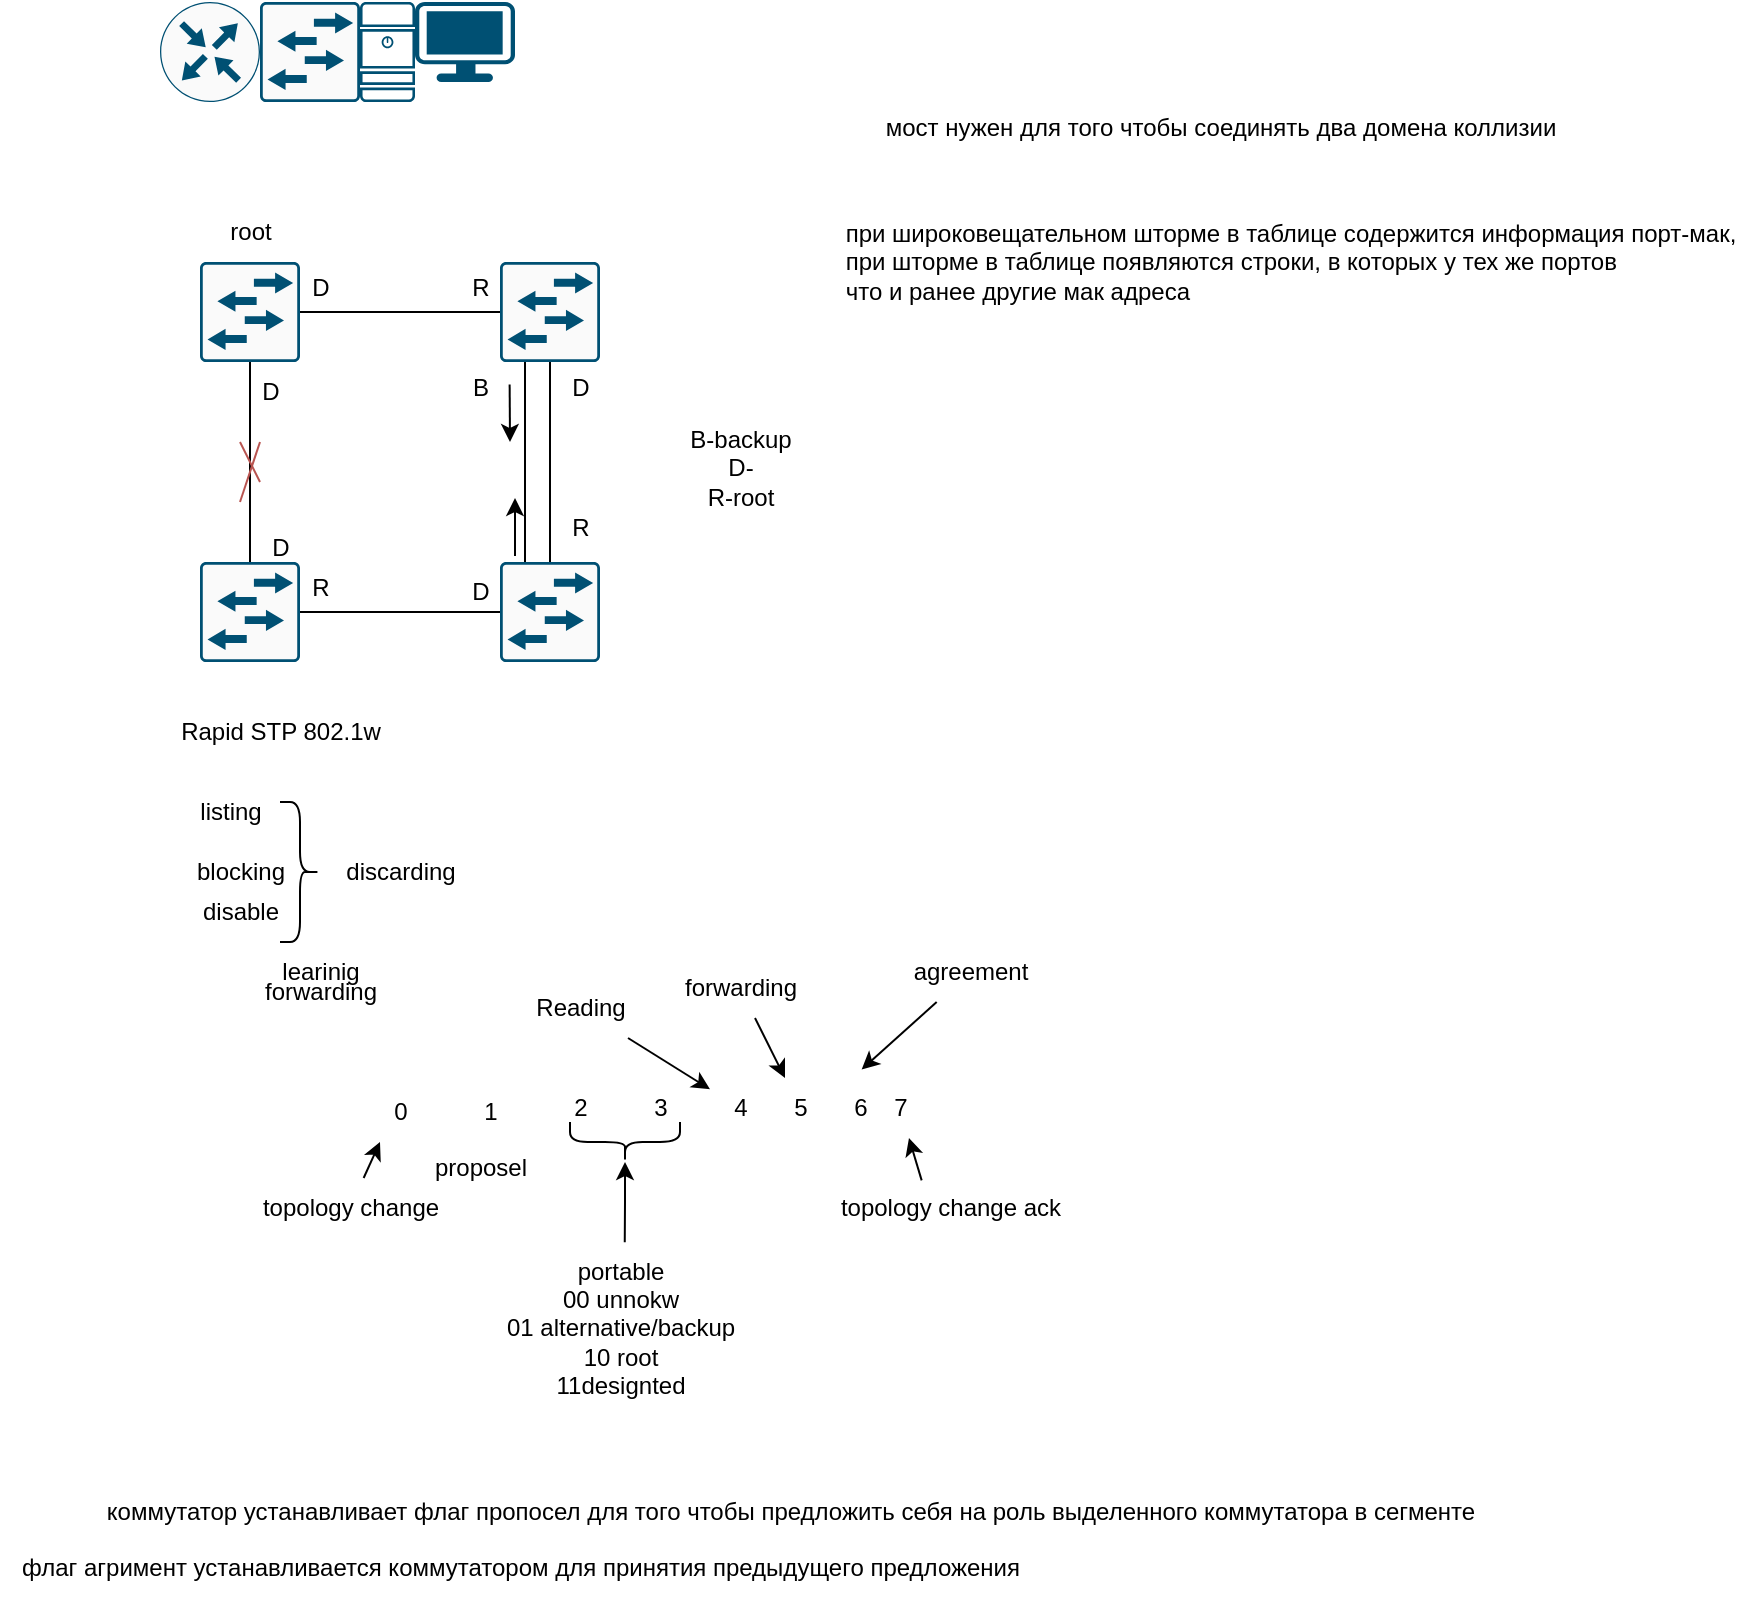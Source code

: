 <mxfile version="22.1.3" type="github">
  <diagram name="Страница — 1" id="bqJmBB0gZ_44gdi1FFws">
    <mxGraphModel dx="1498" dy="363" grid="1" gridSize="10" guides="1" tooltips="1" connect="1" arrows="1" fold="1" page="1" pageScale="1" pageWidth="827" pageHeight="1169" math="0" shadow="0">
      <root>
        <mxCell id="0" />
        <mxCell id="1" parent="0" />
        <mxCell id="WW0WbfJ_ieBSRPUJEqtf-1" value="" style="sketch=0;points=[[0.015,0.015,0],[0.985,0.015,0],[0.985,0.985,0],[0.015,0.985,0],[0.25,0,0],[0.5,0,0],[0.75,0,0],[1,0.25,0],[1,0.5,0],[1,0.75,0],[0.75,1,0],[0.5,1,0],[0.25,1,0],[0,0.75,0],[0,0.5,0],[0,0.25,0]];verticalLabelPosition=bottom;html=1;verticalAlign=top;aspect=fixed;align=center;pointerEvents=1;shape=mxgraph.cisco19.rect;prIcon=l2_switch;fillColor=#FAFAFA;strokeColor=#005073;" vertex="1" parent="1">
          <mxGeometry x="50" width="50" height="50" as="geometry" />
        </mxCell>
        <mxCell id="WW0WbfJ_ieBSRPUJEqtf-2" value="" style="sketch=0;points=[[0.5,0,0],[1,0.5,0],[0.5,1,0],[0,0.5,0],[0.145,0.145,0],[0.856,0.145,0],[0.855,0.856,0],[0.145,0.855,0]];verticalLabelPosition=bottom;html=1;verticalAlign=top;aspect=fixed;align=center;pointerEvents=1;shape=mxgraph.cisco19.rect;prIcon=router;fillColor=#FAFAFA;strokeColor=#005073;" vertex="1" parent="1">
          <mxGeometry width="50" height="50" as="geometry" />
        </mxCell>
        <mxCell id="WW0WbfJ_ieBSRPUJEqtf-3" value="" style="sketch=0;points=[[0.015,0.015,0],[0.985,0.015,0],[0.985,0.985,0],[0.015,0.985,0],[0.25,0,0],[0.5,0,0],[0.75,0,0],[1,0.25,0],[1,0.5,0],[1,0.75,0],[0.75,1,0],[0.5,1,0],[0.25,1,0],[0,0.75,0],[0,0.5,0],[0,0.25,0]];verticalLabelPosition=bottom;html=1;verticalAlign=top;aspect=fixed;align=center;pointerEvents=1;shape=mxgraph.cisco19.server;fillColor=#005073;strokeColor=none;" vertex="1" parent="1">
          <mxGeometry x="100" width="27.5" height="50" as="geometry" />
        </mxCell>
        <mxCell id="WW0WbfJ_ieBSRPUJEqtf-4" value="" style="points=[[0.03,0.03,0],[0.5,0,0],[0.97,0.03,0],[1,0.4,0],[0.97,0.745,0],[0.5,1,0],[0.03,0.745,0],[0,0.4,0]];verticalLabelPosition=bottom;sketch=0;html=1;verticalAlign=top;aspect=fixed;align=center;pointerEvents=1;shape=mxgraph.cisco19.workstation;fillColor=#005073;strokeColor=none;" vertex="1" parent="1">
          <mxGeometry x="127.5" width="50" height="40" as="geometry" />
        </mxCell>
        <mxCell id="WW0WbfJ_ieBSRPUJEqtf-5" value="" style="sketch=0;points=[[0.015,0.015,0],[0.985,0.015,0],[0.985,0.985,0],[0.015,0.985,0],[0.25,0,0],[0.5,0,0],[0.75,0,0],[1,0.25,0],[1,0.5,0],[1,0.75,0],[0.75,1,0],[0.5,1,0],[0.25,1,0],[0,0.75,0],[0,0.5,0],[0,0.25,0]];verticalLabelPosition=bottom;html=1;verticalAlign=top;aspect=fixed;align=center;pointerEvents=1;shape=mxgraph.cisco19.rect;prIcon=l2_switch;fillColor=#FAFAFA;strokeColor=#005073;" vertex="1" parent="1">
          <mxGeometry x="170" y="280" width="50" height="50" as="geometry" />
        </mxCell>
        <mxCell id="WW0WbfJ_ieBSRPUJEqtf-6" value="" style="sketch=0;points=[[0.015,0.015,0],[0.985,0.015,0],[0.985,0.985,0],[0.015,0.985,0],[0.25,0,0],[0.5,0,0],[0.75,0,0],[1,0.25,0],[1,0.5,0],[1,0.75,0],[0.75,1,0],[0.5,1,0],[0.25,1,0],[0,0.75,0],[0,0.5,0],[0,0.25,0]];verticalLabelPosition=bottom;html=1;verticalAlign=top;aspect=fixed;align=center;pointerEvents=1;shape=mxgraph.cisco19.rect;prIcon=l2_switch;fillColor=#FAFAFA;strokeColor=#005073;" vertex="1" parent="1">
          <mxGeometry x="20" y="280" width="50" height="50" as="geometry" />
        </mxCell>
        <mxCell id="WW0WbfJ_ieBSRPUJEqtf-7" value="" style="sketch=0;points=[[0.015,0.015,0],[0.985,0.015,0],[0.985,0.985,0],[0.015,0.985,0],[0.25,0,0],[0.5,0,0],[0.75,0,0],[1,0.25,0],[1,0.5,0],[1,0.75,0],[0.75,1,0],[0.5,1,0],[0.25,1,0],[0,0.75,0],[0,0.5,0],[0,0.25,0]];verticalLabelPosition=bottom;html=1;verticalAlign=top;aspect=fixed;align=center;pointerEvents=1;shape=mxgraph.cisco19.rect;prIcon=l2_switch;fillColor=#FAFAFA;strokeColor=#005073;" vertex="1" parent="1">
          <mxGeometry x="170" y="130" width="50" height="50" as="geometry" />
        </mxCell>
        <mxCell id="WW0WbfJ_ieBSRPUJEqtf-8" value="" style="sketch=0;points=[[0.015,0.015,0],[0.985,0.015,0],[0.985,0.985,0],[0.015,0.985,0],[0.25,0,0],[0.5,0,0],[0.75,0,0],[1,0.25,0],[1,0.5,0],[1,0.75,0],[0.75,1,0],[0.5,1,0],[0.25,1,0],[0,0.75,0],[0,0.5,0],[0,0.25,0]];verticalLabelPosition=bottom;html=1;verticalAlign=top;aspect=fixed;align=center;pointerEvents=1;shape=mxgraph.cisco19.rect;prIcon=l2_switch;fillColor=#FAFAFA;strokeColor=#005073;" vertex="1" parent="1">
          <mxGeometry x="20" y="130" width="50" height="50" as="geometry" />
        </mxCell>
        <mxCell id="WW0WbfJ_ieBSRPUJEqtf-11" style="edgeStyle=orthogonalEdgeStyle;rounded=0;orthogonalLoop=1;jettySize=auto;html=1;entryX=0;entryY=0.5;entryDx=0;entryDy=0;entryPerimeter=0;endArrow=none;endFill=0;" edge="1" parent="1" source="WW0WbfJ_ieBSRPUJEqtf-8" target="WW0WbfJ_ieBSRPUJEqtf-7">
          <mxGeometry relative="1" as="geometry" />
        </mxCell>
        <mxCell id="WW0WbfJ_ieBSRPUJEqtf-12" style="edgeStyle=orthogonalEdgeStyle;rounded=0;orthogonalLoop=1;jettySize=auto;html=1;entryX=0.5;entryY=0;entryDx=0;entryDy=0;entryPerimeter=0;endArrow=none;endFill=0;" edge="1" parent="1" source="WW0WbfJ_ieBSRPUJEqtf-7" target="WW0WbfJ_ieBSRPUJEqtf-5">
          <mxGeometry relative="1" as="geometry" />
        </mxCell>
        <mxCell id="WW0WbfJ_ieBSRPUJEqtf-13" style="edgeStyle=orthogonalEdgeStyle;rounded=0;orthogonalLoop=1;jettySize=auto;html=1;entryX=0.5;entryY=0;entryDx=0;entryDy=0;entryPerimeter=0;endArrow=none;endFill=0;" edge="1" parent="1" source="WW0WbfJ_ieBSRPUJEqtf-8" target="WW0WbfJ_ieBSRPUJEqtf-6">
          <mxGeometry relative="1" as="geometry" />
        </mxCell>
        <mxCell id="WW0WbfJ_ieBSRPUJEqtf-14" style="edgeStyle=orthogonalEdgeStyle;rounded=0;orthogonalLoop=1;jettySize=auto;html=1;entryX=0;entryY=0.5;entryDx=0;entryDy=0;entryPerimeter=0;endArrow=none;endFill=0;" edge="1" parent="1" source="WW0WbfJ_ieBSRPUJEqtf-6" target="WW0WbfJ_ieBSRPUJEqtf-5">
          <mxGeometry relative="1" as="geometry" />
        </mxCell>
        <mxCell id="WW0WbfJ_ieBSRPUJEqtf-15" value="мост нужен для того чтобы соединять два домена коллизии" style="text;html=1;align=center;verticalAlign=middle;resizable=0;points=[];autosize=1;strokeColor=none;fillColor=none;" vertex="1" parent="1">
          <mxGeometry x="350" y="48" width="360" height="30" as="geometry" />
        </mxCell>
        <mxCell id="WW0WbfJ_ieBSRPUJEqtf-16" value="&lt;div style=&quot;text-align: justify;&quot;&gt;&lt;span style=&quot;background-color: initial;&quot;&gt;при широковещательном шторме в таблице содержится информация порт-мак,&lt;/span&gt;&lt;/div&gt;&lt;div style=&quot;text-align: justify;&quot;&gt;&lt;span style=&quot;background-color: initial;&quot;&gt;при шторме в таблице появляются строки, в которых у тех же портов&lt;/span&gt;&lt;/div&gt;&lt;div style=&quot;text-align: justify;&quot;&gt;&lt;span style=&quot;background-color: initial;&quot;&gt;что и ранее другие мак адреса&lt;/span&gt;&lt;/div&gt;" style="text;html=1;align=center;verticalAlign=middle;resizable=0;points=[];autosize=1;strokeColor=none;fillColor=none;" vertex="1" parent="1">
          <mxGeometry x="330" y="100" width="470" height="60" as="geometry" />
        </mxCell>
        <mxCell id="WW0WbfJ_ieBSRPUJEqtf-17" value="root" style="text;html=1;align=center;verticalAlign=middle;resizable=0;points=[];autosize=1;strokeColor=none;fillColor=none;" vertex="1" parent="1">
          <mxGeometry x="25" y="100" width="40" height="30" as="geometry" />
        </mxCell>
        <mxCell id="WW0WbfJ_ieBSRPUJEqtf-18" value="D" style="text;html=1;align=center;verticalAlign=middle;resizable=0;points=[];autosize=1;strokeColor=none;fillColor=none;" vertex="1" parent="1">
          <mxGeometry x="65" y="128" width="30" height="30" as="geometry" />
        </mxCell>
        <mxCell id="WW0WbfJ_ieBSRPUJEqtf-19" value="D" style="text;html=1;align=center;verticalAlign=middle;resizable=0;points=[];autosize=1;strokeColor=none;fillColor=none;" vertex="1" parent="1">
          <mxGeometry x="40" y="180" width="30" height="30" as="geometry" />
        </mxCell>
        <mxCell id="WW0WbfJ_ieBSRPUJEqtf-20" value="D" style="text;html=1;align=center;verticalAlign=middle;resizable=0;points=[];autosize=1;strokeColor=none;fillColor=none;" vertex="1" parent="1">
          <mxGeometry x="45" y="258" width="30" height="30" as="geometry" />
        </mxCell>
        <mxCell id="WW0WbfJ_ieBSRPUJEqtf-21" value="" style="endArrow=none;html=1;rounded=0;fillColor=#f8cecc;strokeColor=#b85450;" edge="1" parent="1">
          <mxGeometry width="50" height="50" relative="1" as="geometry">
            <mxPoint x="40" y="250" as="sourcePoint" />
            <mxPoint x="50" y="220" as="targetPoint" />
          </mxGeometry>
        </mxCell>
        <mxCell id="WW0WbfJ_ieBSRPUJEqtf-22" value="" style="endArrow=none;html=1;rounded=0;fillColor=#f8cecc;strokeColor=#b85450;" edge="1" parent="1">
          <mxGeometry width="50" height="50" relative="1" as="geometry">
            <mxPoint x="50" y="240" as="sourcePoint" />
            <mxPoint x="40" y="220" as="targetPoint" />
          </mxGeometry>
        </mxCell>
        <mxCell id="WW0WbfJ_ieBSRPUJEqtf-23" value="D" style="text;html=1;align=center;verticalAlign=middle;resizable=0;points=[];autosize=1;strokeColor=none;fillColor=none;" vertex="1" parent="1">
          <mxGeometry x="145" y="280" width="30" height="30" as="geometry" />
        </mxCell>
        <mxCell id="WW0WbfJ_ieBSRPUJEqtf-24" value="R" style="text;html=1;align=center;verticalAlign=middle;resizable=0;points=[];autosize=1;strokeColor=none;fillColor=none;" vertex="1" parent="1">
          <mxGeometry x="65" y="278" width="30" height="30" as="geometry" />
        </mxCell>
        <mxCell id="WW0WbfJ_ieBSRPUJEqtf-25" value="R" style="text;html=1;align=center;verticalAlign=middle;resizable=0;points=[];autosize=1;strokeColor=none;fillColor=none;" vertex="1" parent="1">
          <mxGeometry x="195" y="248" width="30" height="30" as="geometry" />
        </mxCell>
        <mxCell id="WW0WbfJ_ieBSRPUJEqtf-26" value="D" style="text;html=1;align=center;verticalAlign=middle;resizable=0;points=[];autosize=1;strokeColor=none;fillColor=none;" vertex="1" parent="1">
          <mxGeometry x="195" y="178" width="30" height="30" as="geometry" />
        </mxCell>
        <mxCell id="WW0WbfJ_ieBSRPUJEqtf-27" value="R" style="text;html=1;align=center;verticalAlign=middle;resizable=0;points=[];autosize=1;strokeColor=none;fillColor=none;" vertex="1" parent="1">
          <mxGeometry x="145" y="128" width="30" height="30" as="geometry" />
        </mxCell>
        <mxCell id="WW0WbfJ_ieBSRPUJEqtf-28" value="Rapid STP 802.1w" style="text;html=1;align=center;verticalAlign=middle;resizable=0;points=[];autosize=1;strokeColor=none;fillColor=none;" vertex="1" parent="1">
          <mxGeometry y="350" width="120" height="30" as="geometry" />
        </mxCell>
        <mxCell id="WW0WbfJ_ieBSRPUJEqtf-29" value="discarding" style="text;html=1;align=center;verticalAlign=middle;resizable=0;points=[];autosize=1;strokeColor=none;fillColor=none;" vertex="1" parent="1">
          <mxGeometry x="80" y="420" width="80" height="30" as="geometry" />
        </mxCell>
        <mxCell id="WW0WbfJ_ieBSRPUJEqtf-30" value="disable" style="text;html=1;align=center;verticalAlign=middle;resizable=0;points=[];autosize=1;strokeColor=none;fillColor=none;" vertex="1" parent="1">
          <mxGeometry x="10" y="440" width="60" height="30" as="geometry" />
        </mxCell>
        <mxCell id="WW0WbfJ_ieBSRPUJEqtf-31" value="listing" style="text;html=1;align=center;verticalAlign=middle;resizable=0;points=[];autosize=1;strokeColor=none;fillColor=none;" vertex="1" parent="1">
          <mxGeometry x="10" y="390" width="50" height="30" as="geometry" />
        </mxCell>
        <mxCell id="WW0WbfJ_ieBSRPUJEqtf-32" value="blocking" style="text;html=1;align=center;verticalAlign=middle;resizable=0;points=[];autosize=1;strokeColor=none;fillColor=none;" vertex="1" parent="1">
          <mxGeometry x="5" y="420" width="70" height="30" as="geometry" />
        </mxCell>
        <mxCell id="WW0WbfJ_ieBSRPUJEqtf-33" value="" style="shape=curlyBracket;whiteSpace=wrap;html=1;rounded=1;flipH=1;labelPosition=right;verticalLabelPosition=middle;align=left;verticalAlign=middle;" vertex="1" parent="1">
          <mxGeometry x="60" y="400" width="20" height="70" as="geometry" />
        </mxCell>
        <mxCell id="WW0WbfJ_ieBSRPUJEqtf-34" value="learinig" style="text;html=1;align=center;verticalAlign=middle;resizable=0;points=[];autosize=1;strokeColor=none;fillColor=none;" vertex="1" parent="1">
          <mxGeometry x="50" y="470" width="60" height="30" as="geometry" />
        </mxCell>
        <mxCell id="WW0WbfJ_ieBSRPUJEqtf-35" value="forwarding" style="text;html=1;align=center;verticalAlign=middle;resizable=0;points=[];autosize=1;strokeColor=none;fillColor=none;" vertex="1" parent="1">
          <mxGeometry x="40" y="480" width="80" height="30" as="geometry" />
        </mxCell>
        <mxCell id="WW0WbfJ_ieBSRPUJEqtf-38" style="edgeStyle=orthogonalEdgeStyle;rounded=0;orthogonalLoop=1;jettySize=auto;html=1;exitX=0.25;exitY=1;exitDx=0;exitDy=0;exitPerimeter=0;entryX=0.25;entryY=0;entryDx=0;entryDy=0;entryPerimeter=0;endArrow=none;endFill=0;" edge="1" parent="1" source="WW0WbfJ_ieBSRPUJEqtf-7" target="WW0WbfJ_ieBSRPUJEqtf-5">
          <mxGeometry relative="1" as="geometry" />
        </mxCell>
        <mxCell id="WW0WbfJ_ieBSRPUJEqtf-39" value="B" style="text;html=1;align=center;verticalAlign=middle;resizable=0;points=[];autosize=1;strokeColor=none;fillColor=none;" vertex="1" parent="1">
          <mxGeometry x="145" y="178" width="30" height="30" as="geometry" />
        </mxCell>
        <mxCell id="WW0WbfJ_ieBSRPUJEqtf-40" value="B-backup&lt;br&gt;D-&lt;br&gt;R-root" style="text;html=1;align=center;verticalAlign=middle;resizable=0;points=[];autosize=1;strokeColor=none;fillColor=none;" vertex="1" parent="1">
          <mxGeometry x="255" y="203" width="70" height="60" as="geometry" />
        </mxCell>
        <mxCell id="WW0WbfJ_ieBSRPUJEqtf-41" value="" style="endArrow=classic;html=1;rounded=0;exitX=0.994;exitY=0.441;exitDx=0;exitDy=0;exitPerimeter=0;" edge="1" parent="1" source="WW0WbfJ_ieBSRPUJEqtf-39">
          <mxGeometry width="50" height="50" relative="1" as="geometry">
            <mxPoint x="150" y="250" as="sourcePoint" />
            <mxPoint x="175" y="220" as="targetPoint" />
          </mxGeometry>
        </mxCell>
        <mxCell id="WW0WbfJ_ieBSRPUJEqtf-42" value="" style="endArrow=none;html=1;rounded=0;exitX=0.994;exitY=0.441;exitDx=0;exitDy=0;exitPerimeter=0;startArrow=classic;startFill=1;endFill=0;" edge="1" parent="1">
          <mxGeometry width="50" height="50" relative="1" as="geometry">
            <mxPoint x="177.5" y="248" as="sourcePoint" />
            <mxPoint x="177.5" y="277" as="targetPoint" />
          </mxGeometry>
        </mxCell>
        <mxCell id="WW0WbfJ_ieBSRPUJEqtf-44" value="0" style="text;html=1;align=center;verticalAlign=middle;resizable=0;points=[];autosize=1;strokeColor=none;fillColor=none;" vertex="1" parent="1">
          <mxGeometry x="105" y="540" width="30" height="30" as="geometry" />
        </mxCell>
        <mxCell id="WW0WbfJ_ieBSRPUJEqtf-45" value="topology change" style="text;html=1;align=center;verticalAlign=middle;resizable=0;points=[];autosize=1;strokeColor=none;fillColor=none;" vertex="1" parent="1">
          <mxGeometry x="40" y="588" width="110" height="30" as="geometry" />
        </mxCell>
        <mxCell id="WW0WbfJ_ieBSRPUJEqtf-46" value="topology change ack" style="text;html=1;align=center;verticalAlign=middle;resizable=0;points=[];autosize=1;strokeColor=none;fillColor=none;" vertex="1" parent="1">
          <mxGeometry x="330" y="588" width="130" height="30" as="geometry" />
        </mxCell>
        <mxCell id="WW0WbfJ_ieBSRPUJEqtf-47" value="" style="endArrow=classic;html=1;rounded=0;" edge="1" parent="1" source="WW0WbfJ_ieBSRPUJEqtf-45" target="WW0WbfJ_ieBSRPUJEqtf-44">
          <mxGeometry width="50" height="50" relative="1" as="geometry">
            <mxPoint x="175" y="590" as="sourcePoint" />
            <mxPoint x="225" y="540" as="targetPoint" />
            <Array as="points">
              <mxPoint x="110" y="570" />
            </Array>
          </mxGeometry>
        </mxCell>
        <mxCell id="WW0WbfJ_ieBSRPUJEqtf-48" value="1" style="text;html=1;align=center;verticalAlign=middle;resizable=0;points=[];autosize=1;strokeColor=none;fillColor=none;" vertex="1" parent="1">
          <mxGeometry x="150" y="540" width="30" height="30" as="geometry" />
        </mxCell>
        <mxCell id="WW0WbfJ_ieBSRPUJEqtf-49" value="2" style="text;html=1;align=center;verticalAlign=middle;resizable=0;points=[];autosize=1;strokeColor=none;fillColor=none;" vertex="1" parent="1">
          <mxGeometry x="195" y="538" width="30" height="30" as="geometry" />
        </mxCell>
        <mxCell id="WW0WbfJ_ieBSRPUJEqtf-50" value="3" style="text;html=1;align=center;verticalAlign=middle;resizable=0;points=[];autosize=1;strokeColor=none;fillColor=none;" vertex="1" parent="1">
          <mxGeometry x="235" y="538" width="30" height="30" as="geometry" />
        </mxCell>
        <mxCell id="WW0WbfJ_ieBSRPUJEqtf-51" value="4" style="text;html=1;align=center;verticalAlign=middle;resizable=0;points=[];autosize=1;strokeColor=none;fillColor=none;" vertex="1" parent="1">
          <mxGeometry x="275" y="538" width="30" height="30" as="geometry" />
        </mxCell>
        <mxCell id="WW0WbfJ_ieBSRPUJEqtf-52" value="5" style="text;html=1;align=center;verticalAlign=middle;resizable=0;points=[];autosize=1;strokeColor=none;fillColor=none;" vertex="1" parent="1">
          <mxGeometry x="305" y="538" width="30" height="30" as="geometry" />
        </mxCell>
        <mxCell id="WW0WbfJ_ieBSRPUJEqtf-53" value="6" style="text;html=1;align=center;verticalAlign=middle;resizable=0;points=[];autosize=1;strokeColor=none;fillColor=none;" vertex="1" parent="1">
          <mxGeometry x="335" y="538" width="30" height="30" as="geometry" />
        </mxCell>
        <mxCell id="WW0WbfJ_ieBSRPUJEqtf-54" value="7" style="text;html=1;align=center;verticalAlign=middle;resizable=0;points=[];autosize=1;strokeColor=none;fillColor=none;" vertex="1" parent="1">
          <mxGeometry x="355" y="538" width="30" height="30" as="geometry" />
        </mxCell>
        <mxCell id="WW0WbfJ_ieBSRPUJEqtf-55" value="" style="endArrow=classic;html=1;rounded=0;exitX=0.391;exitY=0.039;exitDx=0;exitDy=0;exitPerimeter=0;" edge="1" parent="1" source="WW0WbfJ_ieBSRPUJEqtf-46" target="WW0WbfJ_ieBSRPUJEqtf-54">
          <mxGeometry width="50" height="50" relative="1" as="geometry">
            <mxPoint x="210" y="590" as="sourcePoint" />
            <mxPoint x="260" y="540" as="targetPoint" />
          </mxGeometry>
        </mxCell>
        <mxCell id="WW0WbfJ_ieBSRPUJEqtf-56" value="proposel" style="text;html=1;align=center;verticalAlign=middle;resizable=0;points=[];autosize=1;strokeColor=none;fillColor=none;" vertex="1" parent="1">
          <mxGeometry x="125" y="568" width="70" height="30" as="geometry" />
        </mxCell>
        <mxCell id="WW0WbfJ_ieBSRPUJEqtf-58" value="portable&lt;br&gt;00 unnokw&lt;br&gt;01 alternative/backup&lt;br&gt;10 root&lt;br&gt;11designted" style="text;html=1;align=center;verticalAlign=middle;resizable=0;points=[];autosize=1;strokeColor=none;fillColor=none;" vertex="1" parent="1">
          <mxGeometry x="160" y="618" width="140" height="90" as="geometry" />
        </mxCell>
        <mxCell id="WW0WbfJ_ieBSRPUJEqtf-59" value="коммутатор устанавливает флаг пропосел для того чтобы предложить себя на роль выделенного коммутатора в сегменте" style="text;html=1;align=center;verticalAlign=middle;resizable=0;points=[];autosize=1;strokeColor=none;fillColor=none;" vertex="1" parent="1">
          <mxGeometry x="-40" y="740" width="710" height="30" as="geometry" />
        </mxCell>
        <mxCell id="WW0WbfJ_ieBSRPUJEqtf-60" value="" style="shape=curlyBracket;whiteSpace=wrap;html=1;rounded=1;flipH=1;labelPosition=right;verticalLabelPosition=middle;align=left;verticalAlign=middle;rotation=90;" vertex="1" parent="1">
          <mxGeometry x="222.5" y="542.5" width="20" height="55" as="geometry" />
        </mxCell>
        <mxCell id="WW0WbfJ_ieBSRPUJEqtf-61" value="флаг агримент устанавливается коммутатором для принятия предыдущего предложения" style="text;html=1;align=center;verticalAlign=middle;resizable=0;points=[];autosize=1;strokeColor=none;fillColor=none;" vertex="1" parent="1">
          <mxGeometry x="-80" y="768" width="520" height="30" as="geometry" />
        </mxCell>
        <mxCell id="WW0WbfJ_ieBSRPUJEqtf-62" style="edgeStyle=orthogonalEdgeStyle;rounded=0;orthogonalLoop=1;jettySize=auto;html=1;entryX=0.517;entryY=0.024;entryDx=0;entryDy=0;entryPerimeter=0;startArrow=classic;startFill=1;endArrow=none;endFill=0;" edge="1" parent="1" source="WW0WbfJ_ieBSRPUJEqtf-60" target="WW0WbfJ_ieBSRPUJEqtf-58">
          <mxGeometry relative="1" as="geometry" />
        </mxCell>
        <mxCell id="WW0WbfJ_ieBSRPUJEqtf-66" style="rounded=0;orthogonalLoop=1;jettySize=auto;html=1;" edge="1" parent="1" source="WW0WbfJ_ieBSRPUJEqtf-63" target="WW0WbfJ_ieBSRPUJEqtf-52">
          <mxGeometry relative="1" as="geometry" />
        </mxCell>
        <mxCell id="WW0WbfJ_ieBSRPUJEqtf-63" value="forwarding" style="text;html=1;align=center;verticalAlign=middle;resizable=0;points=[];autosize=1;strokeColor=none;fillColor=none;" vertex="1" parent="1">
          <mxGeometry x="250" y="478" width="80" height="30" as="geometry" />
        </mxCell>
        <mxCell id="WW0WbfJ_ieBSRPUJEqtf-64" value="agreement" style="text;html=1;align=center;verticalAlign=middle;resizable=0;points=[];autosize=1;strokeColor=none;fillColor=none;" vertex="1" parent="1">
          <mxGeometry x="365" y="470" width="80" height="30" as="geometry" />
        </mxCell>
        <mxCell id="WW0WbfJ_ieBSRPUJEqtf-65" style="rounded=0;orthogonalLoop=1;jettySize=auto;html=1;entryX=0.527;entryY=-0.14;entryDx=0;entryDy=0;entryPerimeter=0;" edge="1" parent="1" source="WW0WbfJ_ieBSRPUJEqtf-64" target="WW0WbfJ_ieBSRPUJEqtf-53">
          <mxGeometry relative="1" as="geometry" />
        </mxCell>
        <mxCell id="WW0WbfJ_ieBSRPUJEqtf-68" style="rounded=0;orthogonalLoop=1;jettySize=auto;html=1;" edge="1" parent="1" source="WW0WbfJ_ieBSRPUJEqtf-67" target="WW0WbfJ_ieBSRPUJEqtf-51">
          <mxGeometry relative="1" as="geometry" />
        </mxCell>
        <mxCell id="WW0WbfJ_ieBSRPUJEqtf-67" value="Reading" style="text;html=1;align=center;verticalAlign=middle;resizable=0;points=[];autosize=1;strokeColor=none;fillColor=none;" vertex="1" parent="1">
          <mxGeometry x="175" y="488" width="70" height="30" as="geometry" />
        </mxCell>
      </root>
    </mxGraphModel>
  </diagram>
</mxfile>
